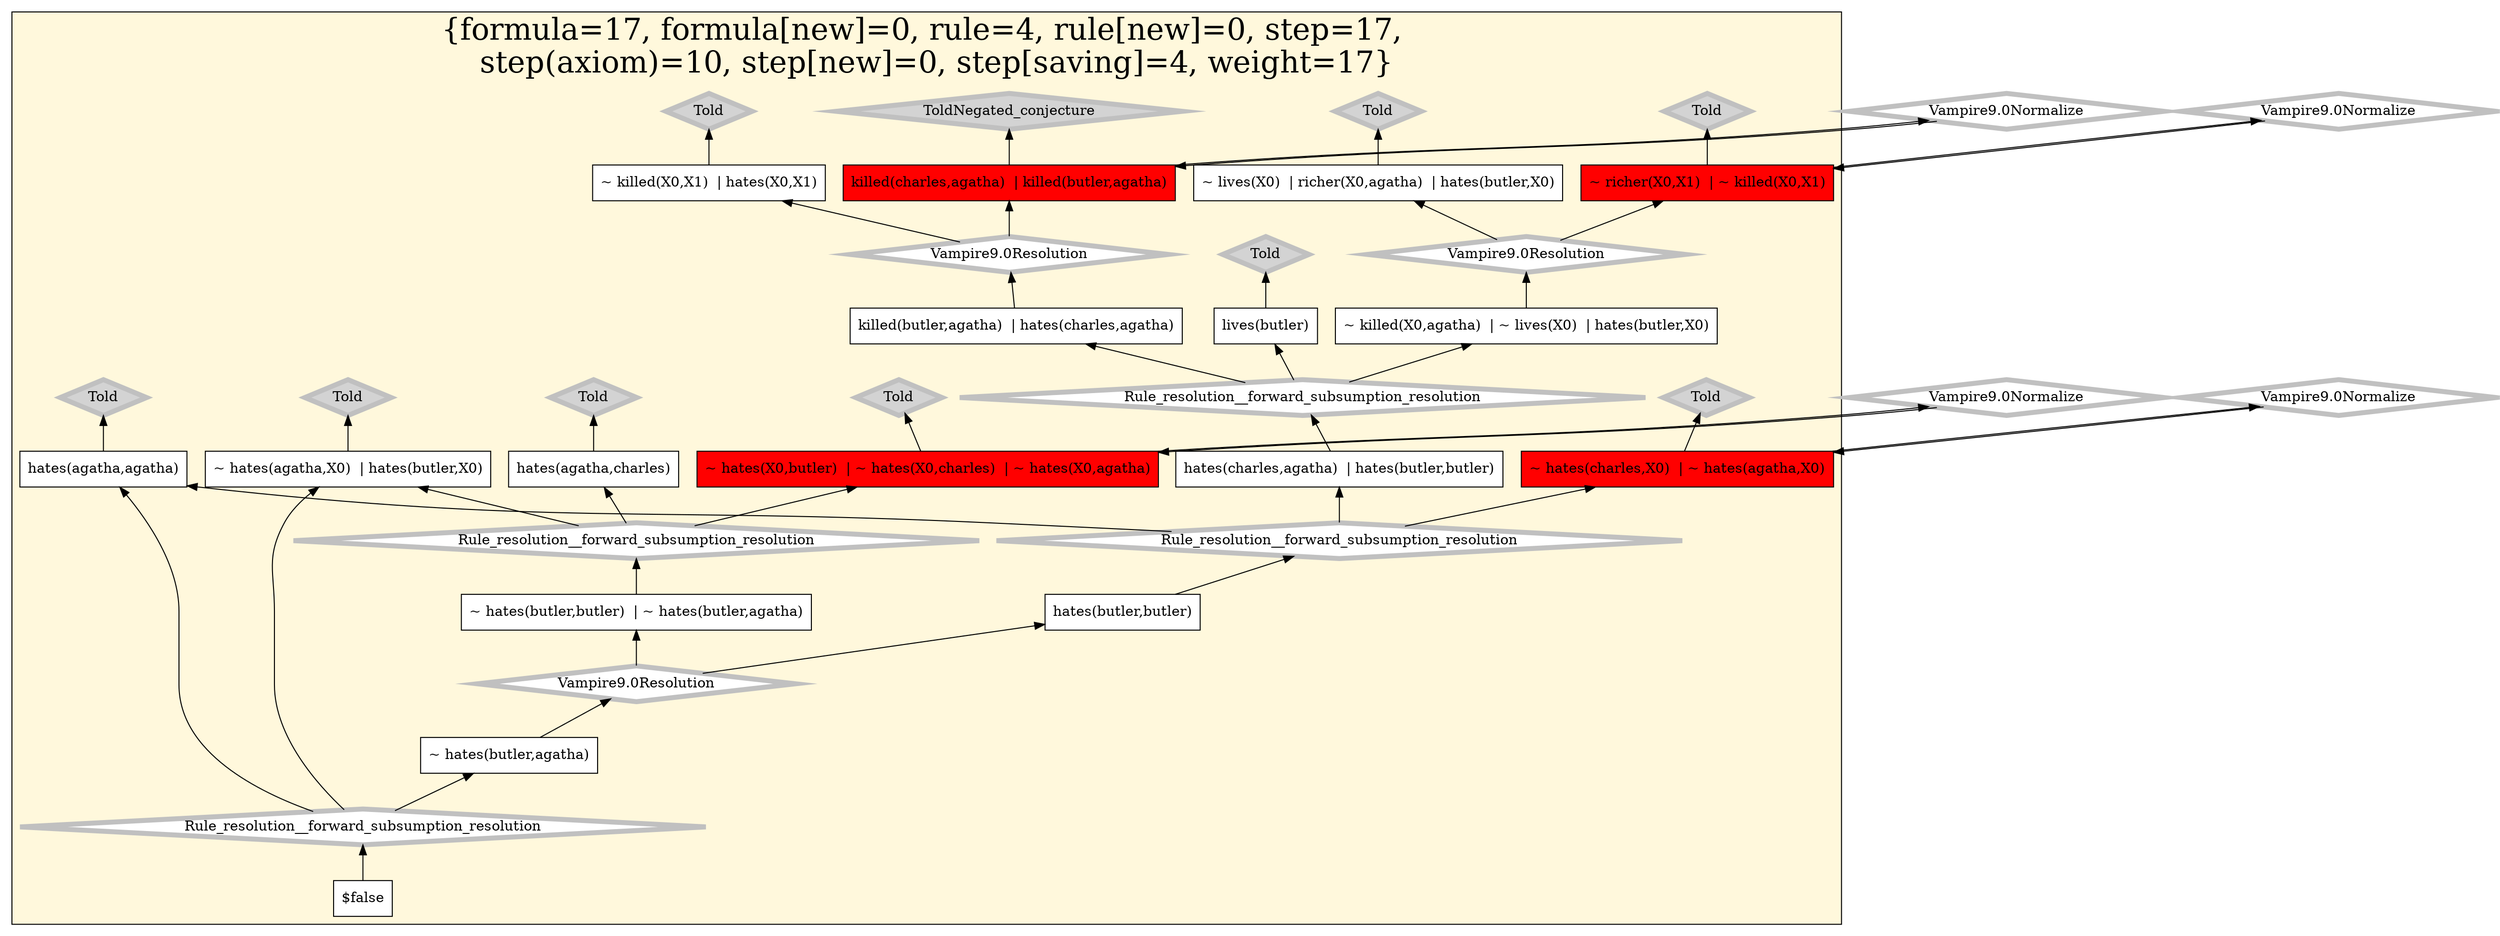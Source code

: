 digraph g 
{ rankdir=BT;
   
  "x_129" [ URL="http://inference-web.org/proofs/tptp/Solutions/PUZ/PUZ001-1/Vampire---9.0/answer.owl#ns_31_conclusion" color="black" shape="box" label="killed(butler,agatha)  | hates(charles,agatha)" fillcolor="white" style="filled"  ];
  "x_196" [ URL="http://inference-web.org/proofs/tptp/Solutions/PUZ/PUZ001-1/Vampire---9.0/answer.owl#ns_11_conclusion" color="black" shape="box" label="~ lives(X0)  | richer(X0,agatha)  | hates(butler,X0)" fillcolor="white" style="filled"  ];
  "x_189" [ URL="http://inference-web.org/proofs/tptp/Solutions/PUZ/PUZ001-1/Vampire---9.0/answer.owl#ns_7_conclusion" color="black" shape="box" label="hates(agatha,agatha)" fillcolor="white" style="filled"  ];
  "x_98" [ URL="http://inference-web.org/proofs/tptp/Solutions/PUZ/PUZ001-1/Vampire---9.0/answer.owl#ns_10_conclusion" color="black" shape="box" label="~ hates(agatha,X0)  | hates(butler,X0)" fillcolor="white" style="filled"  ];
  "x_105" [ URL="http://inference-web.org/proofs/tptp/Solutions/PUZ/PUZ001-1/Vampire---9.0/answer.owl#ns_5_conclusion" color="black" shape="box" label="~ hates(agatha,X0)  | ~ hates(charles,X0)" fillcolor="red" style="filled"  ];
  "x_105" [ URL="http://inference-web.org/proofs/tptp/Solutions/PUZ/PUZ001-1/Vampire---9.0/answer.owl#ns_14_conclusion" color="black" shape="box" label="~ hates(charles,X0)  | ~ hates(agatha,X0)" fillcolor="red" style="filled"  ];
  "x_119" [ URL="http://inference-web.org/proofs/tptp/Solutions/PUZ/PUZ001-1/Vampire---9.0/answer.owl#ns_35_conclusion" color="black" shape="box" label="hates(charles,agatha)  | hates(butler,butler)" fillcolor="white" style="filled"  ];
  "x_133" [ URL="http://inference-web.org/proofs/tptp/Solutions/PUZ/PUZ001-1/Vampire---9.0/answer.owl#ns_2_conclusion" color="black" shape="box" label="lives(butler)" fillcolor="white" style="filled"  ];
  "x_167" [ URL="http://inference-web.org/proofs/tptp/Solutions/PUZ/PUZ001-1/Vampire---9.0/answer.owl#ns_29_conclusion" color="black" shape="box" label="~ hates(butler,butler)  | ~ hates(butler,agatha)" fillcolor="white" style="filled"  ];
  "x_122" [ URL="http://inference-web.org/proofs/tptp/Solutions/PUZ/PUZ001-1/Vampire---9.0/answer.owl#ns_8_conclusion" color="black" shape="box" label="hates(agatha,charles)" fillcolor="white" style="filled"  ];
  "x_138" [ URL="http://inference-web.org/proofs/tptp/Solutions/PUZ/PUZ001-1/Vampire---9.0/answer.owl#ns_12_conclusion" color="black" shape="box" label="killed(butler,agatha)  | killed(charles,agatha)" fillcolor="red" style="filled"  ];
  "x_192" [ URL="http://inference-web.org/proofs/tptp/Solutions/PUZ/PUZ001-1/Vampire---9.0/answer.owl#ns_39_conclusion" color="black" shape="box" label="$false" fillcolor="white" style="filled"  ];
  "x_153" [ URL="http://inference-web.org/proofs/tptp/Solutions/PUZ/PUZ001-1/Vampire---9.0/answer.owl#ns_9_conclusion" color="black" shape="box" label="~ killed(X0,X1)  | hates(X0,X1)" fillcolor="white" style="filled"  ];
  "x_181" [ URL="http://inference-web.org/proofs/tptp/Solutions/PUZ/PUZ001-1/Vampire---9.0/answer.owl#ns_38_conclusion" color="black" shape="box" label="~ hates(butler,agatha)" fillcolor="white" style="filled"  ];
  "x_141" [ URL="http://inference-web.org/proofs/tptp/Solutions/PUZ/PUZ001-1/Vampire---9.0/answer.owl#ns_17_conclusion" color="black" shape="box" label="~ killed(X0,agatha)  | ~ lives(X0)  | hates(butler,X0)" fillcolor="white" style="filled"  ];
  "x_137" [ URL="http://inference-web.org/proofs/tptp/Solutions/PUZ/PUZ001-1/Vampire---9.0/answer.owl#ns_4_conclusion" color="black" shape="box" label="~ killed(X0,X1)  | ~ richer(X0,X1)" fillcolor="red" style="filled"  ];
  "x_143" [ URL="http://inference-web.org/proofs/tptp/Solutions/PUZ/PUZ001-1/Vampire---9.0/answer.owl#ns_6_conclusion" color="black" shape="box" label="~ hates(X0,agatha)  | ~ hates(X0,butler)  | ~ hates(X0,charles)" fillcolor="red" style="filled"  ];
  "x_143" [ URL="http://inference-web.org/proofs/tptp/Solutions/PUZ/PUZ001-1/Vampire---9.0/answer.owl#ns_15_conclusion" color="black" shape="box" label="~ hates(X0,butler)  | ~ hates(X0,charles)  | ~ hates(X0,agatha)" fillcolor="red" style="filled"  ];
  "x_138" [ URL="http://inference-web.org/proofs/tptp/Solutions/PUZ/PUZ001-1/Vampire---9.0/answer.owl#ns_16_conclusion" color="black" shape="box" label="killed(charles,agatha)  | killed(butler,agatha)" fillcolor="red" style="filled"  ];
  "x_106" [ URL="http://inference-web.org/proofs/tptp/Solutions/PUZ/PUZ001-1/Vampire---9.0/answer.owl#ns_37_conclusion" color="black" shape="box" label="hates(butler,butler)" fillcolor="white" style="filled"  ];
  "x_137" [ URL="http://inference-web.org/proofs/tptp/Solutions/PUZ/PUZ001-1/Vampire---9.0/answer.owl#ns_13_conclusion" color="black" shape="box" label="~ richer(X0,X1)  | ~ killed(X0,X1)" fillcolor="red" style="filled"  ];
  "-730878d3:1242cd2a1f5:-7de0" [ URL="http://browser.inference-web.org/iwbrowser/BrowseNodeSet?url=http%3A%2F%2Finference-web.org%2Fproofs%2Ftptp%2FSolutions%2FPUZ%2FPUZ001-1%2FVampire---9.0%2Fanswer.owl%23ns_11" color="grey" shape="diamond" label="Told" fillcolor="lightgrey" style="filled" penwidth="5"  ];
  "x_196" -> "-730878d3:1242cd2a1f5:-7de0";
  "-730878d3:1242cd2a1f5:-7df6" [ URL="http://browser.inference-web.org/iwbrowser/BrowseNodeSet?url=http%3A%2F%2Finference-web.org%2Fproofs%2Ftptp%2FSolutions%2FPUZ%2FPUZ001-1%2FVampire---9.0%2Fanswer.owl%23ns_37" color="grey" shape="diamond" label="Rule_resolution__forward_subsumption_resolution" fillcolor="white" style="filled" penwidth="5"  ];
  "x_106" -> "-730878d3:1242cd2a1f5:-7df6";
  "-730878d3:1242cd2a1f5:-7df6" -> "x_105";
  "-730878d3:1242cd2a1f5:-7df6" -> "x_119";
  "-730878d3:1242cd2a1f5:-7df6" -> "x_189";
  "-730878d3:1242cd2a1f5:-7df9" [ URL="http://browser.inference-web.org/iwbrowser/BrowseNodeSet?url=http%3A%2F%2Finference-web.org%2Fproofs%2Ftptp%2FSolutions%2FPUZ%2FPUZ001-1%2FVampire---9.0%2Fanswer.owl%23ns_38" color="grey" shape="diamond" label="Vampire9.0Resolution" fillcolor="white" style="filled" penwidth="5"  ];
  "x_181" -> "-730878d3:1242cd2a1f5:-7df9";
  "-730878d3:1242cd2a1f5:-7df9" -> "x_106";
  "-730878d3:1242cd2a1f5:-7df9" -> "x_167";
  "-730878d3:1242cd2a1f5:-7dc6" [ URL="http://browser.inference-web.org/iwbrowser/BrowseNodeSet?url=http%3A%2F%2Finference-web.org%2Fproofs%2Ftptp%2FSolutions%2FPUZ%2FPUZ001-1%2FVampire---9.0%2Fanswer.owl%23ns_15" color="grey" shape="diamond" label="Vampire9.0Normalize" fillcolor="white" style="filled" penwidth="5"  ];
  "x_143" -> "-730878d3:1242cd2a1f5:-7dc6";
  "-730878d3:1242cd2a1f5:-7dc6" -> "x_143";
  "-730878d3:1242cd2a1f5:-7dcd" [ URL="http://browser.inference-web.org/iwbrowser/BrowseNodeSet?url=http%3A%2F%2Finference-web.org%2Fproofs%2Ftptp%2FSolutions%2FPUZ%2FPUZ001-1%2FVampire---9.0%2Fanswer.owl%23ns_29" color="grey" shape="diamond" label="Rule_resolution__forward_subsumption_resolution" fillcolor="white" style="filled" penwidth="5"  ];
  "x_167" -> "-730878d3:1242cd2a1f5:-7dcd";
  "-730878d3:1242cd2a1f5:-7dcd" -> "x_98";
  "-730878d3:1242cd2a1f5:-7dcd" -> "x_122";
  "-730878d3:1242cd2a1f5:-7dcd" -> "x_143";
  "-730878d3:1242cd2a1f5:-7deb" [ URL="http://browser.inference-web.org/iwbrowser/BrowseNodeSet?url=http%3A%2F%2Finference-web.org%2Fproofs%2Ftptp%2FSolutions%2FPUZ%2FPUZ001-1%2FVampire---9.0%2Fanswer.owl%23ns_16" color="grey" shape="diamond" label="Vampire9.0Normalize" fillcolor="white" style="filled" penwidth="5"  ];
  "x_138" -> "-730878d3:1242cd2a1f5:-7deb";
  "-730878d3:1242cd2a1f5:-7deb" -> "x_138";
  "-730878d3:1242cd2a1f5:-7dc4" [ URL="http://browser.inference-web.org/iwbrowser/BrowseNodeSet?url=http%3A%2F%2Finference-web.org%2Fproofs%2Ftptp%2FSolutions%2FPUZ%2FPUZ001-1%2FVampire---9.0%2Fanswer.owl%23ns_6" color="grey" shape="diamond" label="Told" fillcolor="lightgrey" style="filled" penwidth="5"  ];
  "x_143" -> "-730878d3:1242cd2a1f5:-7dc4";
  "-730878d3:1242cd2a1f5:-7dd0" [ URL="http://browser.inference-web.org/iwbrowser/BrowseNodeSet?url=http%3A%2F%2Finference-web.org%2Fproofs%2Ftptp%2FSolutions%2FPUZ%2FPUZ001-1%2FVampire---9.0%2Fanswer.owl%23ns_7" color="grey" shape="diamond" label="Told" fillcolor="lightgrey" style="filled" penwidth="5"  ];
  "x_189" -> "-730878d3:1242cd2a1f5:-7dd0";
  "-730878d3:1242cd2a1f5:-7dc1" [ URL="http://browser.inference-web.org/iwbrowser/BrowseNodeSet?url=http%3A%2F%2Finference-web.org%2Fproofs%2Ftptp%2FSolutions%2FPUZ%2FPUZ001-1%2FVampire---9.0%2Fanswer.owl%23ns_8" color="grey" shape="diamond" label="Told" fillcolor="lightgrey" style="filled" penwidth="5"  ];
  "x_122" -> "-730878d3:1242cd2a1f5:-7dc1";
  "-730878d3:1242cd2a1f5:-7ddd" [ URL="http://browser.inference-web.org/iwbrowser/BrowseNodeSet?url=http%3A%2F%2Finference-web.org%2Fproofs%2Ftptp%2FSolutions%2FPUZ%2FPUZ001-1%2FVampire---9.0%2Fanswer.owl%23ns_13" color="grey" shape="diamond" label="Vampire9.0Normalize" fillcolor="white" style="filled" penwidth="5"  ];
  "x_137" -> "-730878d3:1242cd2a1f5:-7ddd";
  "-730878d3:1242cd2a1f5:-7ddd" -> "x_137";
  "-730878d3:1242cd2a1f5:-7de6" [ URL="http://browser.inference-web.org/iwbrowser/BrowseNodeSet?url=http%3A%2F%2Finference-web.org%2Fproofs%2Ftptp%2FSolutions%2FPUZ%2FPUZ001-1%2FVampire---9.0%2Fanswer.owl%23ns_9" color="grey" shape="diamond" label="Told" fillcolor="lightgrey" style="filled" penwidth="5"  ];
  "x_153" -> "-730878d3:1242cd2a1f5:-7de6";
  "-730878d3:1242cd2a1f5:-7dd8" [ URL="http://browser.inference-web.org/iwbrowser/BrowseNodeSet?url=http%3A%2F%2Finference-web.org%2Fproofs%2Ftptp%2FSolutions%2FPUZ%2FPUZ001-1%2FVampire---9.0%2Fanswer.owl%23ns_2" color="grey" shape="diamond" label="Told" fillcolor="lightgrey" style="filled" penwidth="5"  ];
  "x_133" -> "-730878d3:1242cd2a1f5:-7dd8";
  "-730878d3:1242cd2a1f5:-7dd3" [ URL="http://browser.inference-web.org/iwbrowser/BrowseNodeSet?url=http%3A%2F%2Finference-web.org%2Fproofs%2Ftptp%2FSolutions%2FPUZ%2FPUZ001-1%2FVampire---9.0%2Fanswer.owl%23ns_5" color="grey" shape="diamond" label="Told" fillcolor="lightgrey" style="filled" penwidth="5"  ];
  "x_105" -> "-730878d3:1242cd2a1f5:-7dd3";
  "-730878d3:1242cd2a1f5:-7dc9" [ URL="http://browser.inference-web.org/iwbrowser/BrowseNodeSet?url=http%3A%2F%2Finference-web.org%2Fproofs%2Ftptp%2FSolutions%2FPUZ%2FPUZ001-1%2FVampire---9.0%2Fanswer.owl%23ns_10" color="grey" shape="diamond" label="Told" fillcolor="lightgrey" style="filled" penwidth="5"  ];
  "x_98" -> "-730878d3:1242cd2a1f5:-7dc9";
  "-730878d3:1242cd2a1f5:-7dd5" [ URL="http://browser.inference-web.org/iwbrowser/BrowseNodeSet?url=http%3A%2F%2Finference-web.org%2Fproofs%2Ftptp%2FSolutions%2FPUZ%2FPUZ001-1%2FVampire---9.0%2Fanswer.owl%23ns_14" color="grey" shape="diamond" label="Vampire9.0Normalize" fillcolor="white" style="filled" penwidth="5"  ];
  "x_105" -> "-730878d3:1242cd2a1f5:-7dd5";
  "-730878d3:1242cd2a1f5:-7dd5" -> "x_105";
  "-730878d3:1242cd2a1f5:-7ddb" [ URL="http://browser.inference-web.org/iwbrowser/BrowseNodeSet?url=http%3A%2F%2Finference-web.org%2Fproofs%2Ftptp%2FSolutions%2FPUZ%2FPUZ001-1%2FVampire---9.0%2Fanswer.owl%23ns_4" color="grey" shape="diamond" label="Told" fillcolor="lightgrey" style="filled" penwidth="5"  ];
  "x_137" -> "-730878d3:1242cd2a1f5:-7ddb";
  "-730878d3:1242cd2a1f5:-7de9" [ URL="http://browser.inference-web.org/iwbrowser/BrowseNodeSet?url=http%3A%2F%2Finference-web.org%2Fproofs%2Ftptp%2FSolutions%2FPUZ%2FPUZ001-1%2FVampire---9.0%2Fanswer.owl%23ns_12" color="grey" shape="diamond" label="ToldNegated_conjecture" fillcolor="lightgrey" style="filled" penwidth="5"  ];
  "x_138" -> "-730878d3:1242cd2a1f5:-7de9";
  "-730878d3:1242cd2a1f5:-7df2" [ URL="http://browser.inference-web.org/iwbrowser/BrowseNodeSet?url=http%3A%2F%2Finference-web.org%2Fproofs%2Ftptp%2FSolutions%2FPUZ%2FPUZ001-1%2FVampire---9.0%2Fanswer.owl%23ns_35" color="grey" shape="diamond" label="Rule_resolution__forward_subsumption_resolution" fillcolor="white" style="filled" penwidth="5"  ];
  "x_119" -> "-730878d3:1242cd2a1f5:-7df2";
  "-730878d3:1242cd2a1f5:-7df2" -> "x_129";
  "-730878d3:1242cd2a1f5:-7df2" -> "x_133";
  "-730878d3:1242cd2a1f5:-7df2" -> "x_141";
  "-730878d3:1242cd2a1f5:-7de3" [ URL="http://browser.inference-web.org/iwbrowser/BrowseNodeSet?url=http%3A%2F%2Finference-web.org%2Fproofs%2Ftptp%2FSolutions%2FPUZ%2FPUZ001-1%2FVampire---9.0%2Fanswer.owl%23ns_17" color="grey" shape="diamond" label="Vampire9.0Resolution" fillcolor="white" style="filled" penwidth="5"  ];
  "x_141" -> "-730878d3:1242cd2a1f5:-7de3";
  "-730878d3:1242cd2a1f5:-7de3" -> "x_137";
  "-730878d3:1242cd2a1f5:-7de3" -> "x_196";
  "-730878d3:1242cd2a1f5:-7e01" [ URL="http://browser.inference-web.org/iwbrowser/BrowseNodeSet?url=http%3A%2F%2Finference-web.org%2Fproofs%2Ftptp%2FSolutions%2FPUZ%2FPUZ001-1%2FVampire---9.0%2Fanswer.owl%23answer" color="grey" shape="diamond" label="Rule_resolution__forward_subsumption_resolution" fillcolor="white" style="filled" penwidth="5"  ];
  "x_192" -> "-730878d3:1242cd2a1f5:-7e01";
  "-730878d3:1242cd2a1f5:-7e01" -> "x_98";
  "-730878d3:1242cd2a1f5:-7e01" -> "x_181";
  "-730878d3:1242cd2a1f5:-7e01" -> "x_189";
  "-730878d3:1242cd2a1f5:-7dee" [ URL="http://browser.inference-web.org/iwbrowser/BrowseNodeSet?url=http%3A%2F%2Finference-web.org%2Fproofs%2Ftptp%2FSolutions%2FPUZ%2FPUZ001-1%2FVampire---9.0%2Fanswer.owl%23ns_31" color="grey" shape="diamond" label="Vampire9.0Resolution" fillcolor="white" style="filled" penwidth="5"  ];
  "x_129" -> "-730878d3:1242cd2a1f5:-7dee";
  "-730878d3:1242cd2a1f5:-7dee" -> "x_138";
  "-730878d3:1242cd2a1f5:-7dee" -> "x_153";
  
 subgraph cluster_opt 
{ labelloc=b label="{formula=17, formula[new]=0, rule=4, rule[new]=0, step=17, \n  step(axiom)=10, step[new]=0, step[saving]=4, weight=17}" 
 fontsize=30 fillcolor=cornsilk style=filled 
  x_137 ; x_138 ; x_98 ; x_141 ; x_143 ; x_129 ; x_196 ; x_106 ; x_167 ; x_133 ; x_192 ; x_105 ; x_119 ; x_153 ; x_189 ; x_122 ; x_181 ; "-730878d3:1242cd2a1f5:-7de0" ;
 "-730878d3:1242cd2a1f5:-7df6" ;
 "-730878d3:1242cd2a1f5:-7df9" ;
 "-730878d3:1242cd2a1f5:-7dcd" ;
 "-730878d3:1242cd2a1f5:-7dc4" ;
 "-730878d3:1242cd2a1f5:-7dd0" ;
 "-730878d3:1242cd2a1f5:-7dc1" ;
 "-730878d3:1242cd2a1f5:-7de6" ;
 "-730878d3:1242cd2a1f5:-7dd8" ;
 "-730878d3:1242cd2a1f5:-7dd3" ;
 "-730878d3:1242cd2a1f5:-7dc9" ;
 "-730878d3:1242cd2a1f5:-7ddb" ;
 "-730878d3:1242cd2a1f5:-7df2" ;
 "-730878d3:1242cd2a1f5:-7de9" ;
 "-730878d3:1242cd2a1f5:-7de3" ;
 "-730878d3:1242cd2a1f5:-7e01" ;
 "-730878d3:1242cd2a1f5:-7dee" ;
 
}
 
}
